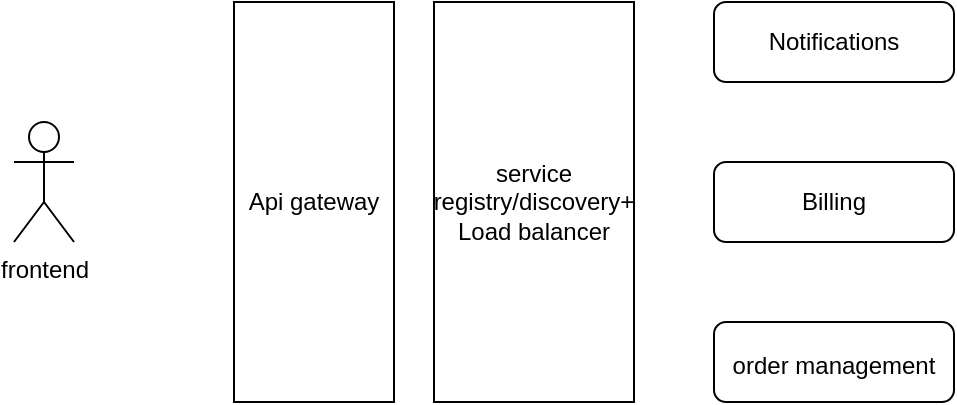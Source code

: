 <mxfile version="20.2.7" type="github">
  <diagram id="U9aJ36BoQTha3m_XF5wi" name="Page-1">
    <mxGraphModel dx="994" dy="388" grid="1" gridSize="10" guides="1" tooltips="1" connect="1" arrows="1" fold="1" page="0" pageScale="1" pageWidth="850" pageHeight="1100" math="0" shadow="0">
      <root>
        <mxCell id="0" />
        <mxCell id="1" parent="0" />
        <mxCell id="2VdAvEeGYcuwFYFvH-ki-1" value="Notifications" style="rounded=1;whiteSpace=wrap;html=1;" vertex="1" parent="1">
          <mxGeometry x="320" y="80" width="120" height="40" as="geometry" />
        </mxCell>
        <mxCell id="2VdAvEeGYcuwFYFvH-ki-4" value="Billing" style="rounded=1;whiteSpace=wrap;html=1;" vertex="1" parent="1">
          <mxGeometry x="320" y="160" width="120" height="40" as="geometry" />
        </mxCell>
        <mxCell id="2VdAvEeGYcuwFYFvH-ki-5" value="&lt;font style=&quot;font-size: 12px;&quot;&gt;order management&lt;br&gt;&lt;/font&gt;" style="rounded=1;whiteSpace=wrap;html=1;fontSize=16;" vertex="1" parent="1">
          <mxGeometry x="320" y="240" width="120" height="40" as="geometry" />
        </mxCell>
        <mxCell id="2VdAvEeGYcuwFYFvH-ki-8" value="&lt;div align=&quot;center&quot;&gt;&lt;font style=&quot;font-size: 12px;&quot;&gt;service registry/discovery+ Load balancer&lt;/font&gt;&lt;/div&gt;" style="rounded=0;whiteSpace=wrap;html=1;fontSize=12;align=center;" vertex="1" parent="1">
          <mxGeometry x="180" y="80" width="100" height="200" as="geometry" />
        </mxCell>
        <mxCell id="2VdAvEeGYcuwFYFvH-ki-10" value="Api gateway" style="rounded=0;whiteSpace=wrap;html=1;fontSize=12;" vertex="1" parent="1">
          <mxGeometry x="80" y="80" width="80" height="200" as="geometry" />
        </mxCell>
        <mxCell id="2VdAvEeGYcuwFYFvH-ki-11" value="frontend" style="shape=umlActor;verticalLabelPosition=bottom;verticalAlign=top;html=1;outlineConnect=0;rounded=1;fontSize=12;" vertex="1" parent="1">
          <mxGeometry x="-30" y="140" width="30" height="60" as="geometry" />
        </mxCell>
      </root>
    </mxGraphModel>
  </diagram>
</mxfile>
